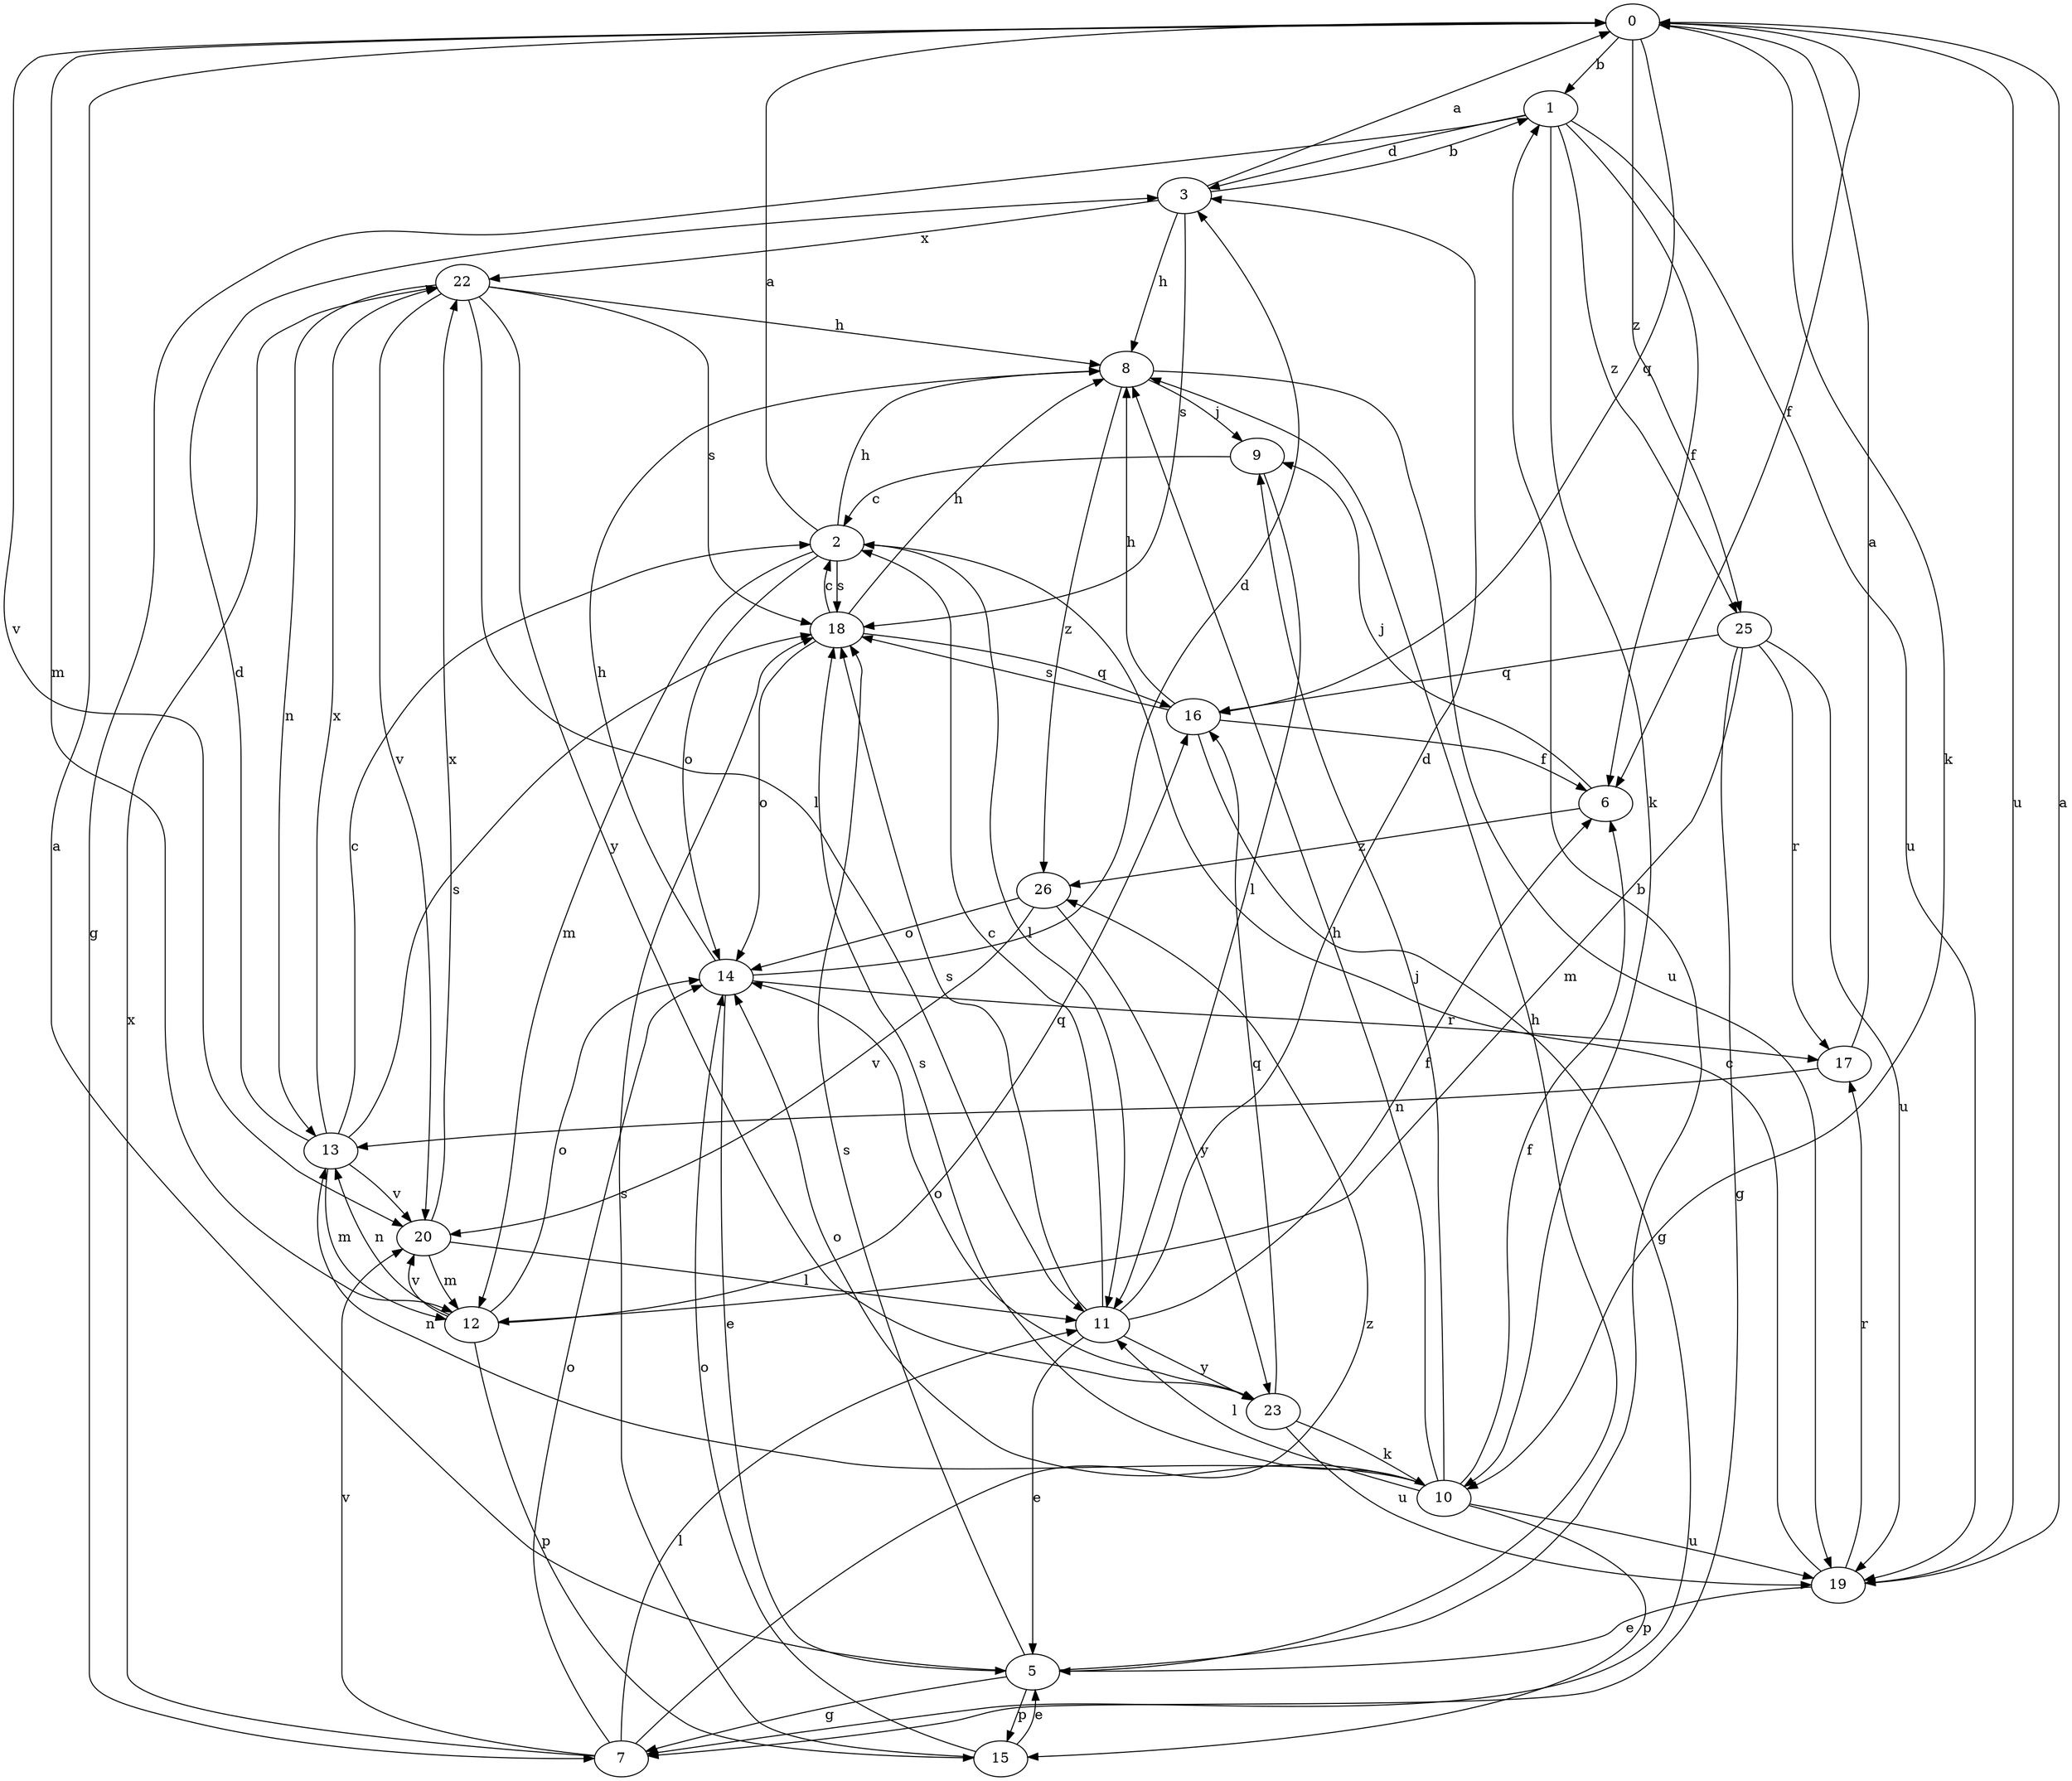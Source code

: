 strict digraph  {
0;
1;
2;
3;
5;
6;
7;
8;
9;
10;
11;
12;
13;
14;
15;
16;
17;
18;
19;
20;
22;
23;
25;
26;
0 -> 1  [label=b];
0 -> 6  [label=f];
0 -> 10  [label=k];
0 -> 12  [label=m];
0 -> 16  [label=q];
0 -> 19  [label=u];
0 -> 20  [label=v];
0 -> 25  [label=z];
1 -> 3  [label=d];
1 -> 6  [label=f];
1 -> 7  [label=g];
1 -> 10  [label=k];
1 -> 19  [label=u];
1 -> 25  [label=z];
2 -> 0  [label=a];
2 -> 8  [label=h];
2 -> 11  [label=l];
2 -> 12  [label=m];
2 -> 14  [label=o];
2 -> 18  [label=s];
3 -> 0  [label=a];
3 -> 1  [label=b];
3 -> 8  [label=h];
3 -> 18  [label=s];
3 -> 22  [label=x];
5 -> 0  [label=a];
5 -> 1  [label=b];
5 -> 7  [label=g];
5 -> 8  [label=h];
5 -> 15  [label=p];
5 -> 18  [label=s];
6 -> 9  [label=j];
6 -> 26  [label=z];
7 -> 11  [label=l];
7 -> 14  [label=o];
7 -> 20  [label=v];
7 -> 22  [label=x];
7 -> 26  [label=z];
8 -> 9  [label=j];
8 -> 19  [label=u];
8 -> 26  [label=z];
9 -> 2  [label=c];
9 -> 11  [label=l];
10 -> 6  [label=f];
10 -> 8  [label=h];
10 -> 9  [label=j];
10 -> 11  [label=l];
10 -> 13  [label=n];
10 -> 14  [label=o];
10 -> 15  [label=p];
10 -> 18  [label=s];
10 -> 19  [label=u];
11 -> 2  [label=c];
11 -> 3  [label=d];
11 -> 5  [label=e];
11 -> 6  [label=f];
11 -> 18  [label=s];
11 -> 23  [label=y];
12 -> 13  [label=n];
12 -> 14  [label=o];
12 -> 15  [label=p];
12 -> 16  [label=q];
12 -> 20  [label=v];
13 -> 2  [label=c];
13 -> 3  [label=d];
13 -> 12  [label=m];
13 -> 18  [label=s];
13 -> 20  [label=v];
13 -> 22  [label=x];
14 -> 3  [label=d];
14 -> 5  [label=e];
14 -> 8  [label=h];
14 -> 17  [label=r];
15 -> 5  [label=e];
15 -> 14  [label=o];
15 -> 18  [label=s];
16 -> 6  [label=f];
16 -> 7  [label=g];
16 -> 8  [label=h];
16 -> 18  [label=s];
17 -> 0  [label=a];
17 -> 13  [label=n];
18 -> 2  [label=c];
18 -> 8  [label=h];
18 -> 14  [label=o];
18 -> 16  [label=q];
19 -> 0  [label=a];
19 -> 2  [label=c];
19 -> 5  [label=e];
19 -> 17  [label=r];
20 -> 11  [label=l];
20 -> 12  [label=m];
20 -> 22  [label=x];
22 -> 8  [label=h];
22 -> 11  [label=l];
22 -> 13  [label=n];
22 -> 18  [label=s];
22 -> 20  [label=v];
22 -> 23  [label=y];
23 -> 10  [label=k];
23 -> 14  [label=o];
23 -> 16  [label=q];
23 -> 19  [label=u];
25 -> 7  [label=g];
25 -> 12  [label=m];
25 -> 16  [label=q];
25 -> 17  [label=r];
25 -> 19  [label=u];
26 -> 14  [label=o];
26 -> 20  [label=v];
26 -> 23  [label=y];
}
